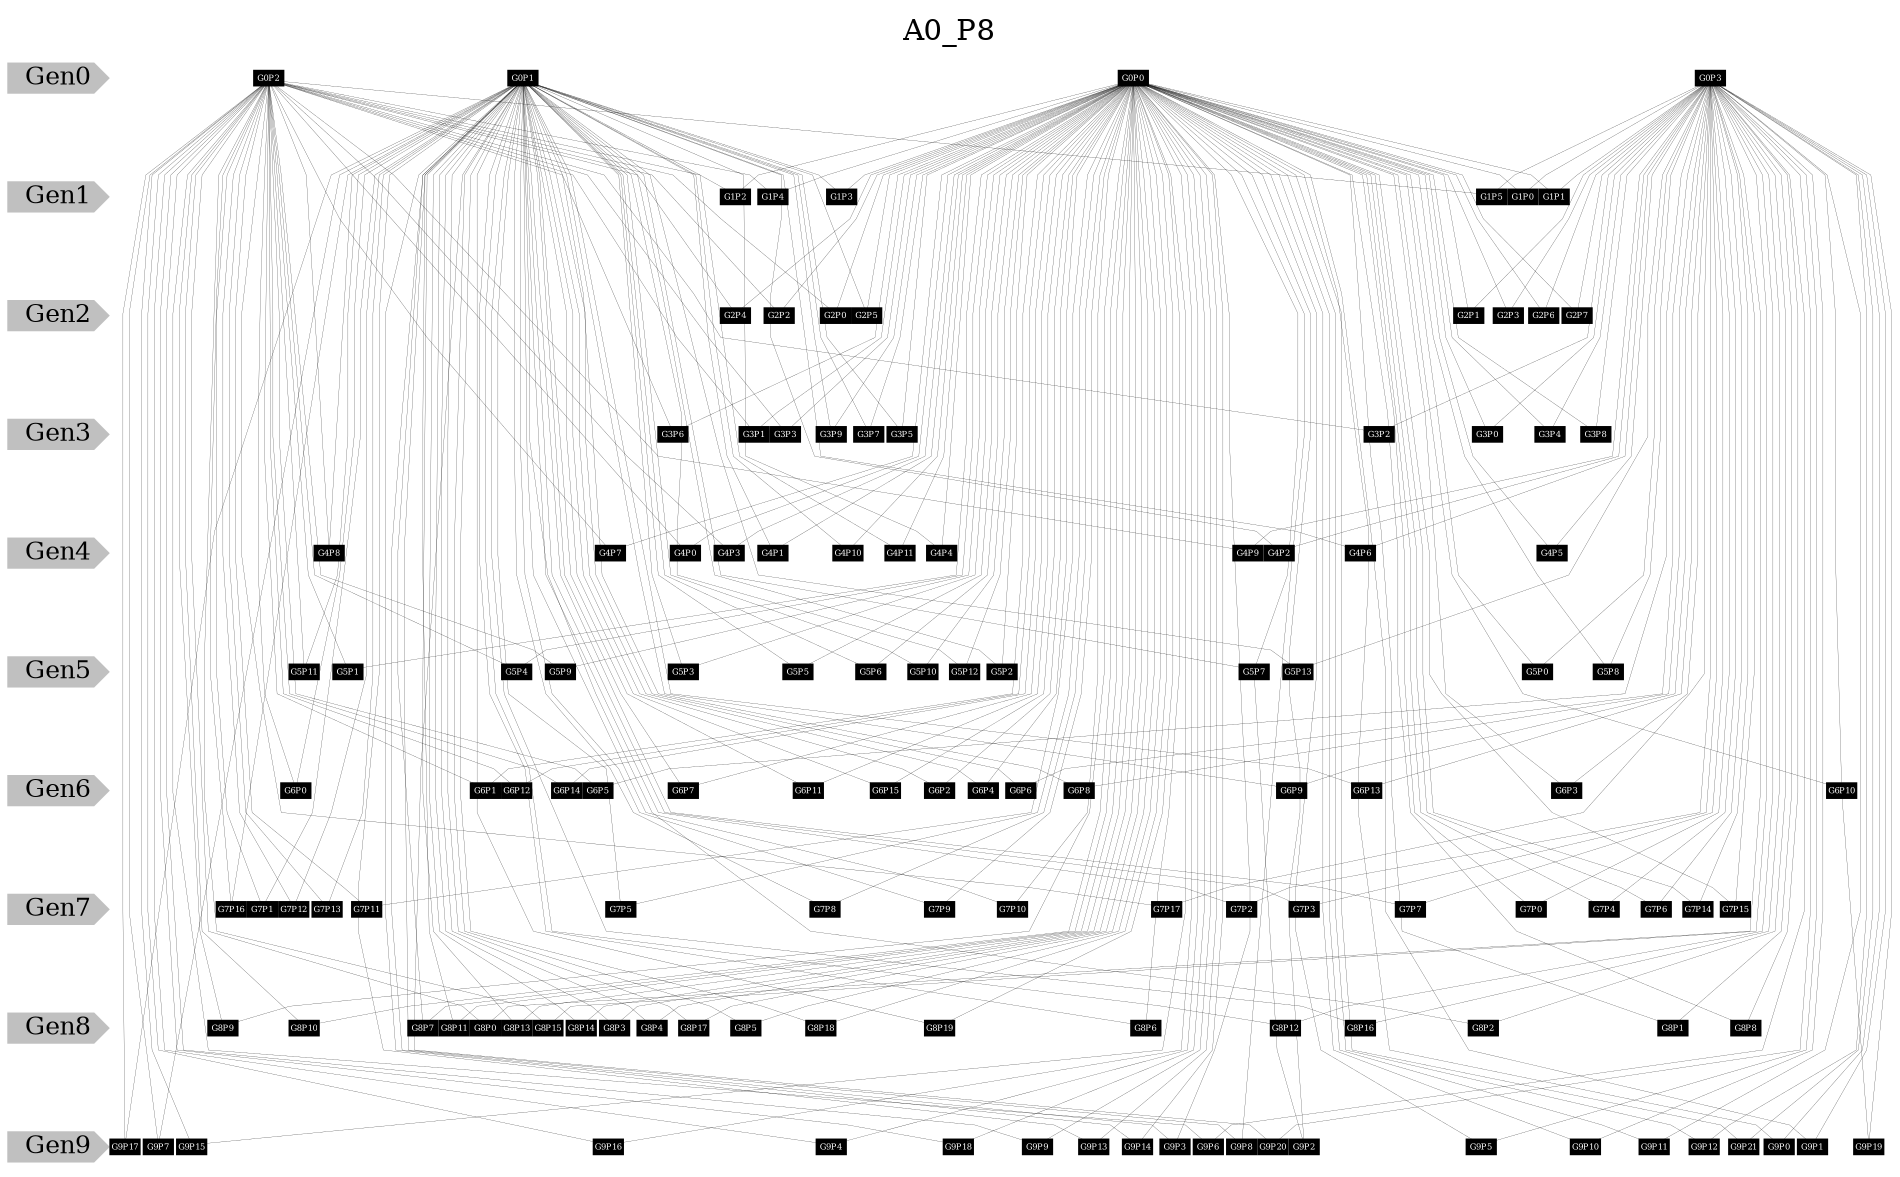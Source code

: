 graph A0_P8 {
    label = A0_P8;
    labelloc=tp; rankdir=TD;graph [splines=polyline, nodesep=0.01, ranksep=0.5];node[color=black style=filled shape=box fontcolor=white fixedsize=true width=.2 height=.1 fontsize=4];edge[penwidth=.1];
    subgraph Generations {
        node[color=grey style=filled fontsize=12 shape=cds fontcolor=black fixedsize=false];edge[style=invis]
        Gen0 -- Gen1 -- Gen2 -- Gen3 -- Gen4 -- Gen5 -- Gen6 -- Gen7 -- Gen8 -- Gen9;
    }
    {rank=same;Gen0;G0P0;G0P1;G0P2;G0P3;}
    {rank=same;Gen1;G1P0;G1P1;G1P2;G1P3;G1P4;G1P5;}
    {rank=same;Gen2;G2P0;G2P1;G2P2;G2P3;G2P4;G2P5;G2P6;G2P7;}
    {rank=same;Gen3;G3P0;G3P1;G3P2;G3P3;G3P4;G3P5;G3P6;G3P7;G3P8;G3P9;}
    {rank=same;Gen4;G4P0;G4P1;G4P2;G4P3;G4P4;G4P5;G4P6;G4P7;G4P8;G4P9;G4P10;G4P11;}
    {rank=same;Gen5;G5P0;G5P1;G5P2;G5P3;G5P4;G5P5;G5P6;G5P7;G5P8;G5P9;G5P10;G5P11;G5P12;G5P13;}
    {rank=same;Gen6;G6P0;G6P1;G6P2;G6P3;G6P4;G6P5;G6P6;G6P7;G6P8;G6P9;G6P10;G6P11;G6P12;G6P13;G6P14;G6P15;}
    {rank=same;Gen7;G7P0;G7P1;G7P2;G7P3;G7P4;G7P5;G7P6;G7P7;G7P8;G7P9;G7P10;G7P11;G7P12;G7P13;G7P14;G7P15;G7P16;G7P17;}
    {rank=same;Gen8;G8P0;G8P1;G8P2;G8P3;G8P4;G8P5;G8P6;G8P7;G8P8;G8P9;G8P10;G8P11;G8P12;G8P13;G8P14;G8P15;G8P16;G8P17;G8P18;G8P19;}
    {rank=same;Gen9;G9P0;G9P1;G9P2;G9P3;G9P4;G9P5;G9P6;G9P7;G9P8;G9P9;G9P10;G9P11;G9P12;G9P13;G9P14;G9P15;G9P16;G9P17;G9P18;G9P19;G9P20;G9P21;}
    G0P0 -- G1P0;
    G0P0 -- G1P1;
    G0P0 -- G1P2;
    G0P0 -- G1P3;
    G0P0 -- G1P4;
    G0P0 -- G2P0;
    G0P0 -- G2P1;
    G0P0 -- G2P2;
    G0P0 -- G2P3;
    G0P0 -- G2P4;
    G0P0 -- G2P5;
    G0P0 -- G2P6;
    G0P0 -- G2P7;
    G0P0 -- G3P0;
    G0P0 -- G3P1;
    G0P0 -- G3P3;
    G0P0 -- G3P4;
    G0P0 -- G3P5;
    G0P0 -- G3P6;
    G0P0 -- G3P7;
    G0P0 -- G3P8;
    G0P0 -- G3P9;
    G0P0 -- G4P0;
    G0P0 -- G4P1;
    G0P0 -- G4P3;
    G0P0 -- G4P4;
    G0P0 -- G4P5;
    G0P0 -- G4P7;
    G0P0 -- G4P10;
    G0P0 -- G4P11;
    G0P0 -- G5P0;
    G0P0 -- G5P1;
    G0P0 -- G5P2;
    G0P0 -- G5P3;
    G0P0 -- G5P4;
    G0P0 -- G5P5;
    G0P0 -- G5P6;
    G0P0 -- G5P7;
    G0P0 -- G5P8;
    G0P0 -- G5P9;
    G0P0 -- G5P10;
    G0P0 -- G5P12;
    G0P0 -- G6P1;
    G0P0 -- G6P2;
    G0P0 -- G6P3;
    G0P0 -- G6P4;
    G0P0 -- G6P7;
    G0P0 -- G6P10;
    G0P0 -- G6P11;
    G0P0 -- G6P12;
    G0P0 -- G6P14;
    G0P0 -- G6P15;
    G0P0 -- G7P0;
    G0P0 -- G7P4;
    G0P0 -- G7P5;
    G0P0 -- G7P6;
    G0P0 -- G7P8;
    G0P0 -- G7P9;
    G0P0 -- G7P10;
    G0P0 -- G7P11;
    G0P0 -- G7P14;
    G0P0 -- G7P15;
    G0P0 -- G8P1;
    G0P0 -- G8P3;
    G0P0 -- G8P4;
    G0P0 -- G8P5;
    G0P0 -- G8P6;
    G0P0 -- G8P7;
    G0P0 -- G8P8;
    G0P0 -- G8P9;
    G0P0 -- G8P10;
    G0P0 -- G8P11;
    G0P0 -- G8P13;
    G0P0 -- G8P14;
    G0P0 -- G8P17;
    G0P0 -- G8P18;
    G0P0 -- G8P19;
    G0P0 -- G9P0;
    G0P0 -- G9P1;
    G0P0 -- G9P2;
    G0P0 -- G9P3;
    G0P0 -- G9P4;
    G0P0 -- G9P5;
    G0P0 -- G9P8;
    G0P0 -- G9P9;
    G0P0 -- G9P10;
    G0P0 -- G9P11;
    G0P0 -- G9P12;
    G0P0 -- G9P13;
    G0P0 -- G9P14;
    G0P0 -- G9P15;
    G0P0 -- G9P16;
    G0P0 -- G9P18;
    G0P0 -- G9P21;
    G0P1 -- G1P3;
    G0P1 -- G2P5;
    G0P1 -- G3P5;
    G0P1 -- G3P7;
    G0P1 -- G3P9;
    G0P1 -- G4P1;
    G0P1 -- G4P2;
    G0P1 -- G4P4;
    G0P1 -- G4P6;
    G0P1 -- G4P8;
    G0P1 -- G4P10;
    G0P1 -- G4P11;
    G0P1 -- G5P2;
    G0P1 -- G5P3;
    G0P1 -- G5P5;
    G0P1 -- G5P6;
    G0P1 -- G5P7;
    G0P1 -- G5P10;
    G0P1 -- G5P11;
    G0P1 -- G5P12;
    G0P1 -- G5P13;
    G0P1 -- G6P0;
    G0P1 -- G6P2;
    G0P1 -- G6P4;
    G0P1 -- G6P6;
    G0P1 -- G6P7;
    G0P1 -- G6P8;
    G0P1 -- G6P9;
    G0P1 -- G6P11;
    G0P1 -- G6P13;
    G0P1 -- G6P15;
    G0P1 -- G7P1;
    G0P1 -- G7P2;
    G0P1 -- G7P3;
    G0P1 -- G7P5;
    G0P1 -- G7P7;
    G0P1 -- G7P8;
    G0P1 -- G7P9;
    G0P1 -- G7P10;
    G0P1 -- G7P12;
    G0P1 -- G7P13;
    G0P1 -- G7P16;
    G0P1 -- G8P2;
    G0P1 -- G8P3;
    G0P1 -- G8P4;
    G0P1 -- G8P5;
    G0P1 -- G8P6;
    G0P1 -- G8P7;
    G0P1 -- G8P11;
    G0P1 -- G8P12;
    G0P1 -- G8P13;
    G0P1 -- G8P14;
    G0P1 -- G8P16;
    G0P1 -- G8P17;
    G0P1 -- G8P18;
    G0P1 -- G8P19;
    G0P1 -- G9P3;
    G0P1 -- G9P7;
    G0P1 -- G9P8;
    G0P1 -- G9P13;
    G0P1 -- G9P14;
    G0P1 -- G9P17;
    G0P1 -- G9P20;
    G0P2 -- G1P2;
    G0P2 -- G1P4;
    G0P2 -- G1P5;
    G0P2 -- G2P0;
    G0P2 -- G2P2;
    G0P2 -- G2P4;
    G0P2 -- G3P1;
    G0P2 -- G3P2;
    G0P2 -- G3P3;
    G0P2 -- G3P6;
    G0P2 -- G4P0;
    G0P2 -- G4P3;
    G0P2 -- G4P7;
    G0P2 -- G4P8;
    G0P2 -- G4P9;
    G0P2 -- G5P1;
    G0P2 -- G5P4;
    G0P2 -- G5P9;
    G0P2 -- G5P11;
    G0P2 -- G6P0;
    G0P2 -- G6P1;
    G0P2 -- G6P5;
    G0P2 -- G6P12;
    G0P2 -- G6P14;
    G0P2 -- G7P1;
    G0P2 -- G7P11;
    G0P2 -- G7P12;
    G0P2 -- G7P13;
    G0P2 -- G7P16;
    G0P2 -- G7P17;
    G0P2 -- G8P0;
    G0P2 -- G8P9;
    G0P2 -- G8P10;
    G0P2 -- G8P15;
    G0P2 -- G9P4;
    G0P2 -- G9P6;
    G0P2 -- G9P7;
    G0P2 -- G9P9;
    G0P2 -- G9P15;
    G0P2 -- G9P16;
    G0P2 -- G9P17;
    G0P2 -- G9P18;
    G0P3 -- G1P0;
    G0P3 -- G1P1;
    G0P3 -- G1P5;
    G0P3 -- G2P1;
    G0P3 -- G2P3;
    G0P3 -- G2P6;
    G0P3 -- G2P7;
    G0P3 -- G3P0;
    G0P3 -- G3P2;
    G0P3 -- G3P4;
    G0P3 -- G3P8;
    G0P3 -- G4P2;
    G0P3 -- G4P5;
    G0P3 -- G4P6;
    G0P3 -- G4P9;
    G0P3 -- G5P0;
    G0P3 -- G5P8;
    G0P3 -- G5P13;
    G0P3 -- G6P3;
    G0P3 -- G6P5;
    G0P3 -- G6P6;
    G0P3 -- G6P8;
    G0P3 -- G6P9;
    G0P3 -- G6P10;
    G0P3 -- G6P13;
    G0P3 -- G7P0;
    G0P3 -- G7P2;
    G0P3 -- G7P3;
    G0P3 -- G7P4;
    G0P3 -- G7P6;
    G0P3 -- G7P7;
    G0P3 -- G7P14;
    G0P3 -- G7P15;
    G0P3 -- G7P17;
    G0P3 -- G8P0;
    G0P3 -- G8P1;
    G0P3 -- G8P2;
    G0P3 -- G8P8;
    G0P3 -- G8P12;
    G0P3 -- G8P15;
    G0P3 -- G8P16;
    G0P3 -- G9P0;
    G0P3 -- G9P1;
    G0P3 -- G9P5;
    G0P3 -- G9P6;
    G0P3 -- G9P10;
    G0P3 -- G9P11;
    G0P3 -- G9P12;
    G0P3 -- G9P19;
    G0P3 -- G9P20;
    G0P3 -- G9P21;
    G5P7 -- G9P2;
    G6P10 -- G9P19;
}
